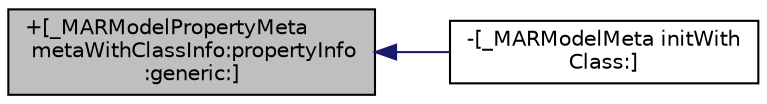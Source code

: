 digraph "+[_MARModelPropertyMeta metaWithClassInfo:propertyInfo:generic:]"
{
  edge [fontname="Helvetica",fontsize="10",labelfontname="Helvetica",labelfontsize="10"];
  node [fontname="Helvetica",fontsize="10",shape=record];
  rankdir="LR";
  Node3 [label="+[_MARModelPropertyMeta\l metaWithClassInfo:propertyInfo\l:generic:]",height=0.2,width=0.4,color="black", fillcolor="grey75", style="filled", fontcolor="black"];
  Node3 -> Node4 [dir="back",color="midnightblue",fontsize="10",style="solid",fontname="Helvetica"];
  Node4 [label="-[_MARModelMeta initWith\lClass:]",height=0.2,width=0.4,color="black", fillcolor="white", style="filled",URL="$interface___m_a_r_model_meta.html#a67ce54090c69f7372e1f1edf677589ec"];
}
